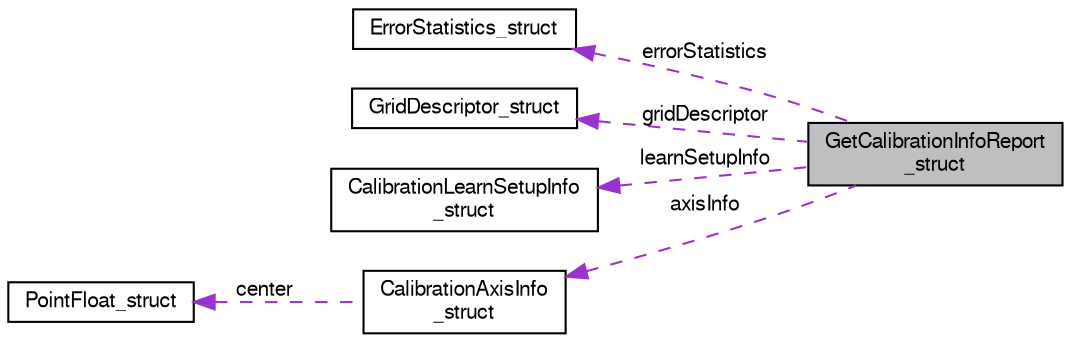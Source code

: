 digraph "GetCalibrationInfoReport_struct"
{
  bgcolor="transparent";
  edge [fontname="FreeSans",fontsize="10",labelfontname="FreeSans",labelfontsize="10"];
  node [fontname="FreeSans",fontsize="10",shape=record];
  rankdir="LR";
  Node1 [label="GetCalibrationInfoReport\l_struct",height=0.2,width=0.4,color="black", fillcolor="grey75", style="filled" fontcolor="black"];
  Node2 -> Node1 [dir="back",color="darkorchid3",fontsize="10",style="dashed",label=" errorStatistics" ,fontname="FreeSans"];
  Node2 [label="ErrorStatistics_struct",height=0.2,width=0.4,color="black",URL="$struct_error_statistics__struct.html"];
  Node3 -> Node1 [dir="back",color="darkorchid3",fontsize="10",style="dashed",label=" gridDescriptor" ,fontname="FreeSans"];
  Node3 [label="GridDescriptor_struct",height=0.2,width=0.4,color="black",URL="$struct_grid_descriptor__struct.html"];
  Node4 -> Node1 [dir="back",color="darkorchid3",fontsize="10",style="dashed",label=" learnSetupInfo" ,fontname="FreeSans"];
  Node4 [label="CalibrationLearnSetupInfo\l_struct",height=0.2,width=0.4,color="black",URL="$struct_calibration_learn_setup_info__struct.html"];
  Node5 -> Node1 [dir="back",color="darkorchid3",fontsize="10",style="dashed",label=" axisInfo" ,fontname="FreeSans"];
  Node5 [label="CalibrationAxisInfo\l_struct",height=0.2,width=0.4,color="black",URL="$struct_calibration_axis_info__struct.html"];
  Node6 -> Node5 [dir="back",color="darkorchid3",fontsize="10",style="dashed",label=" center" ,fontname="FreeSans"];
  Node6 [label="PointFloat_struct",height=0.2,width=0.4,color="black",URL="$struct_point_float__struct.html"];
}
